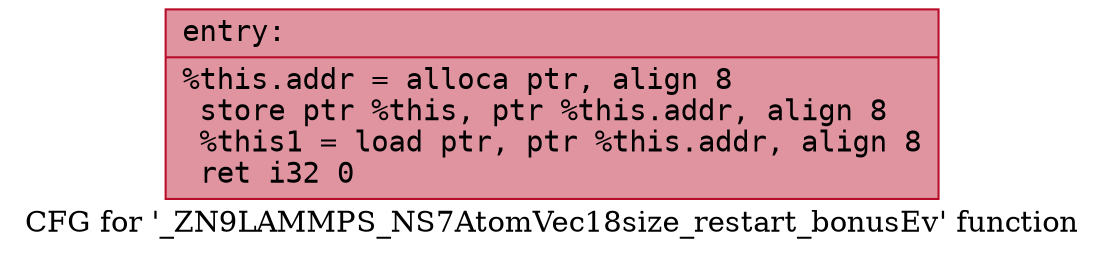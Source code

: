 digraph "CFG for '_ZN9LAMMPS_NS7AtomVec18size_restart_bonusEv' function" {
	label="CFG for '_ZN9LAMMPS_NS7AtomVec18size_restart_bonusEv' function";

	Node0x55b70122cd70 [shape=record,color="#b70d28ff", style=filled, fillcolor="#b70d2870" fontname="Courier",label="{entry:\l|  %this.addr = alloca ptr, align 8\l  store ptr %this, ptr %this.addr, align 8\l  %this1 = load ptr, ptr %this.addr, align 8\l  ret i32 0\l}"];
}
